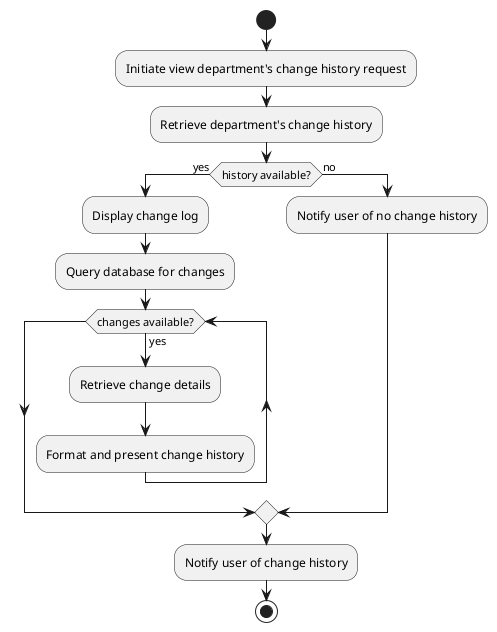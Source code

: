 @startuml "View department's change history"
|User|
start

:Initiate view department's change history request;
:Retrieve department's change history;
if (history available?) then (yes)
  :Display change log;
  :Query database for changes;
  while (changes available?) is (yes)
    :Retrieve change details;
    :Format and present change history;
  endwhile
else (no)
  :Notify user of no change history;
endif
:Notify user of change history;

|User|
stop
@enduml
